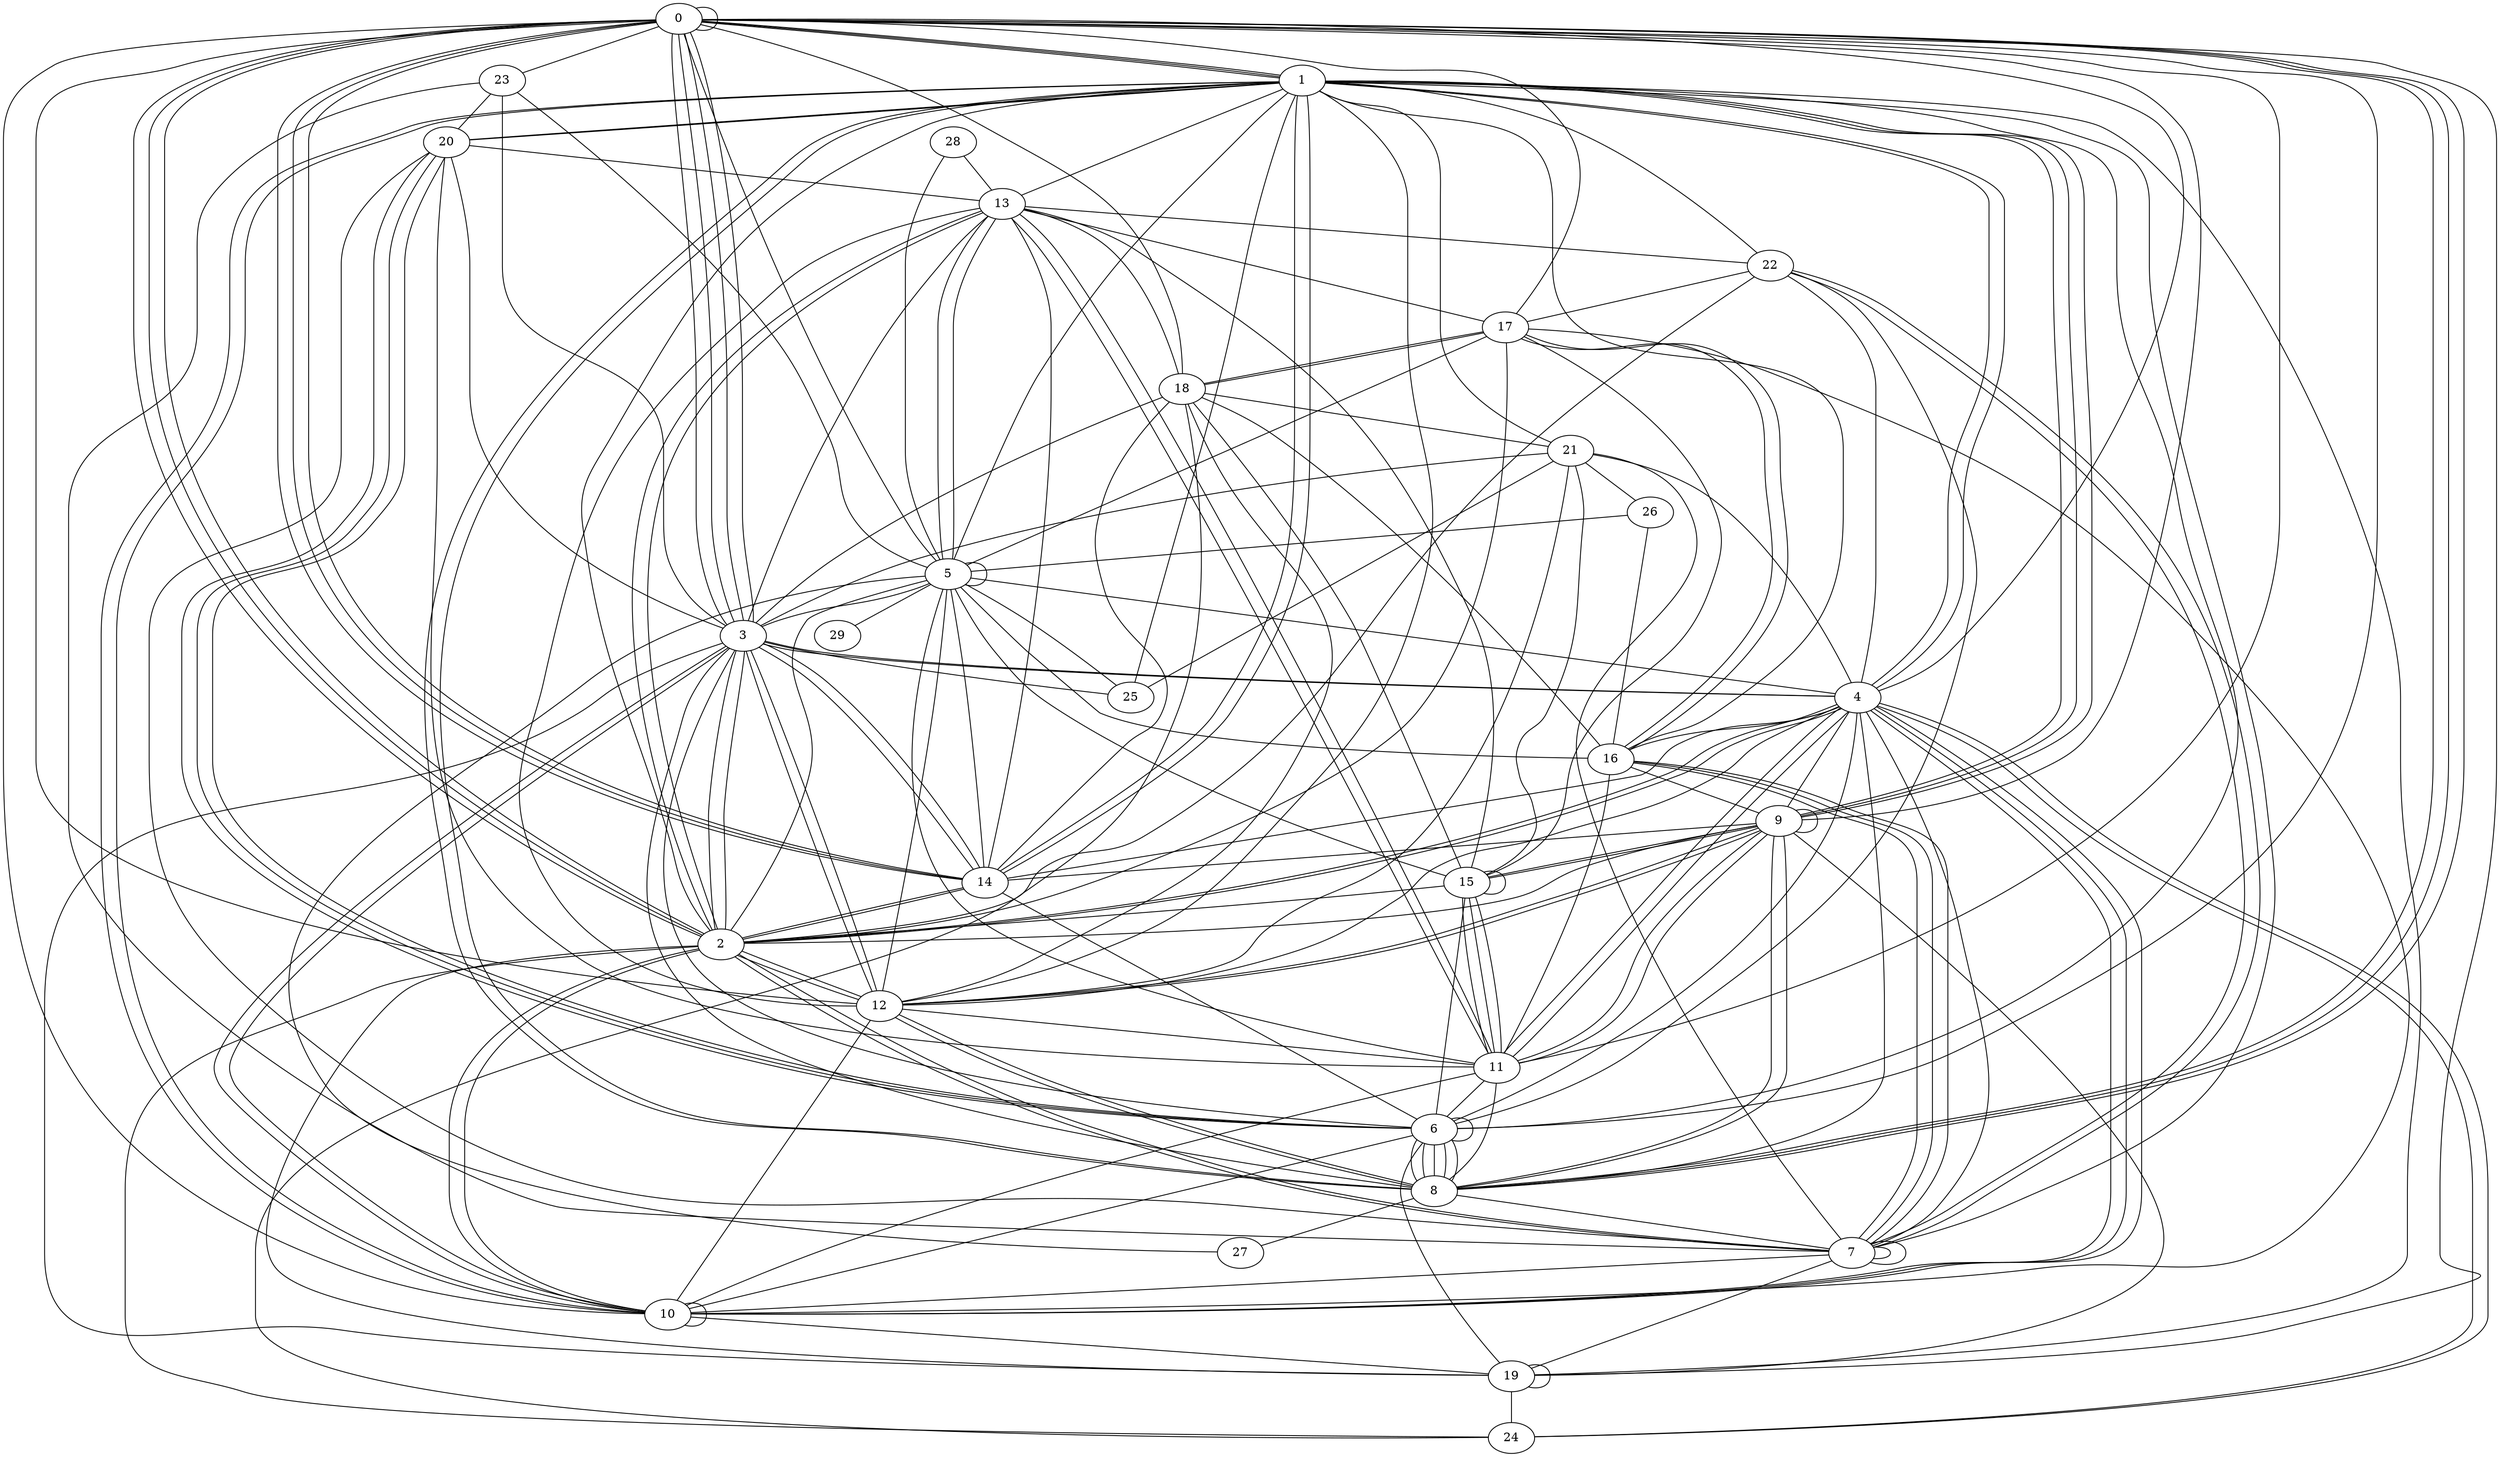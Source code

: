 graph G {
0;
1;
2;
3;
4;
5;
6;
7;
8;
9;
10;
11;
12;
13;
14;
15;
16;
17;
18;
19;
20;
21;
22;
23;
24;
25;
26;
27;
28;
29;
15--5 ;
2--3 ;
26--5 ;
7--10 ;
2--17 ;
2--1 ;
5--5 ;
1--9 ;
12--11 ;
2--12 ;
14--5 ;
7--7 ;
19--24 ;
9--14 ;
5--13 ;
1--0 ;
1--10 ;
1--16 ;
22--6 ;
6--6 ;
3--4 ;
5--25 ;
12--9 ;
11--16 ;
21--4 ;
9--11 ;
12--3 ;
13--11 ;
8--0 ;
2--4 ;
2--10 ;
14--2 ;
3--0 ;
9--12 ;
8--9 ;
4--3 ;
28--5 ;
8--7 ;
14--0 ;
10--4 ;
21--1 ;
20--7 ;
28--13 ;
0--14 ;
20--6 ;
0--2 ;
23--20 ;
1--4 ;
2--3 ;
2--5 ;
25--1 ;
6--0 ;
9--1 ;
16--5 ;
17--18 ;
5--29 ;
20--3 ;
6--3 ;
15--18 ;
4--11 ;
7--16 ;
0--11 ;
13--12 ;
19--19 ;
13--14 ;
10--11 ;
13--2 ;
12--21 ;
2--0 ;
19--9 ;
9--8 ;
18--0 ;
6--20 ;
1--7 ;
2--0 ;
12--8 ;
5--4 ;
7--2 ;
18--16 ;
13--17 ;
5--3 ;
17--10 ;
22--7 ;
8--27 ;
8--6 ;
4--14 ;
8--1 ;
12--2 ;
10--1 ;
0--14 ;
21--15 ;
2--19 ;
10--10 ;
6--19 ;
14--1 ;
8--12 ;
6--8 ;
15--2 ;
24--18 ;
1--14 ;
2--7 ;
12--18 ;
8--6 ;
24--4 ;
13--1 ;
10--3 ;
0--10 ;
20--13 ;
15--17 ;
18--17 ;
0--1 ;
10--6 ;
3--12 ;
22--4 ;
1--19 ;
6--8 ;
0--0 ;
0--12 ;
6--8 ;
5--12 ;
4--7 ;
25--21 ;
3--21 ;
11--6 ;
0--23 ;
16--7 ;
4--6 ;
17--0 ;
3--0 ;
3--14 ;
0--3 ;
21--26 ;
5--17 ;
12--1 ;
8--0 ;
9--4 ;
13--2 ;
15--13 ;
23--5 ;
1--20 ;
16--9 ;
15--11 ;
14--6 ;
11--13 ;
1--0 ;
18--21 ;
21--7 ;
3--13 ;
26--16 ;
8--1 ;
11--9 ;
15--6 ;
4--16 ;
14--18 ;
19--3 ;
2--10 ;
14--3 ;
12--4 ;
3--8 ;
15--15 ;
11--4 ;
15--9 ;
14--2 ;
16--17 ;
15--11 ;
23--3 ;
7--19 ;
5--1 ;
7--16 ;
1--6 ;
4--10 ;
11--15 ;
9--15 ;
9--9 ;
20--1 ;
0--19 ;
7--22 ;
0--5 ;
10--19 ;
2--22 ;
11--20 ;
10--3 ;
4--0 ;
6--20 ;
9--1 ;
3--0 ;
13--18 ;
4--10 ;
22--17 ;
2--24 ;
23--7 ;
27--5 ;
8--11 ;
24--4 ;
0--8 ;
4--2 ;
12--10 ;
1--4 ;
8--4 ;
0--9 ;
5--13 ;
11--5 ;
22--1 ;
2--9 ;
7--7 ;
18--3 ;
16--17 ;
13--22 ;
3--25 ;
}
